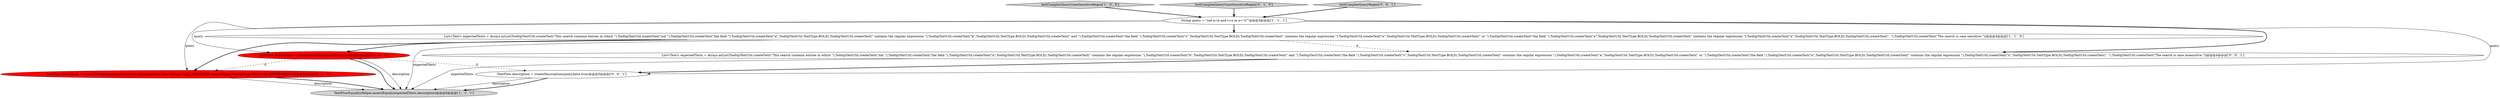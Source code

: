 digraph {
1 [style = filled, label = "TextFlow description = createDescription(query,true,true)@@@5@@@['1', '0', '0']", fillcolor = red, shape = ellipse image = "AAA1AAABBB1BBB"];
5 [style = filled, label = "TextFlow description = createDescription(query,EnumSet.of(SearchRules.SearchFlags.CASE_SENSITIVE,SearchRules.SearchFlags.REGULAR_EXPRESSION))@@@5@@@['0', '1', '0']", fillcolor = red, shape = ellipse image = "AAA1AAABBB2BBB"];
4 [style = filled, label = "testComplexQueryCaseSensitiveRegex['1', '0', '0']", fillcolor = lightgray, shape = diamond image = "AAA0AAABBB1BBB"];
8 [style = filled, label = "TextFlow description = createDescription(query,false,true)@@@5@@@['0', '0', '1']", fillcolor = white, shape = ellipse image = "AAA0AAABBB3BBB"];
6 [style = filled, label = "testComplexQueryCaseSensitiveRegex['0', '1', '0']", fillcolor = lightgray, shape = diamond image = "AAA0AAABBB2BBB"];
9 [style = filled, label = "List<Text> expectedTexts = Arrays.asList(TooltipTextUtil.createText(\"This search contains entries in which \"),TooltipTextUtil.createText(\"not \"),TooltipTextUtil.createText(\"the field \"),TooltipTextUtil.createText(\"a\",TooltipTextUtil.TextType.BOLD),TooltipTextUtil.createText(\" contains the regular expression \"),TooltipTextUtil.createText(\"b\",TooltipTextUtil.TextType.BOLD),TooltipTextUtil.createText(\" and \"),TooltipTextUtil.createText(\"the field \"),TooltipTextUtil.createText(\"c\",TooltipTextUtil.TextType.BOLD),TooltipTextUtil.createText(\" contains the regular expression \"),TooltipTextUtil.createText(\"e\",TooltipTextUtil.TextType.BOLD),TooltipTextUtil.createText(\" or \"),TooltipTextUtil.createText(\"the field \"),TooltipTextUtil.createText(\"e\",TooltipTextUtil.TextType.BOLD),TooltipTextUtil.createText(\" contains the regular expression \"),TooltipTextUtil.createText(\"x\",TooltipTextUtil.TextType.BOLD),TooltipTextUtil.createText(\". \"),TooltipTextUtil.createText(\"The search is case insensitive.\"))@@@4@@@['0', '0', '1']", fillcolor = white, shape = ellipse image = "AAA0AAABBB3BBB"];
7 [style = filled, label = "testComplexQueryRegex['0', '0', '1']", fillcolor = lightgray, shape = diamond image = "AAA0AAABBB3BBB"];
2 [style = filled, label = "String query = \"not a=b and c=e or e=\"x\"\"@@@3@@@['1', '1', '1']", fillcolor = white, shape = ellipse image = "AAA0AAABBB1BBB"];
3 [style = filled, label = "List<Text> expectedTexts = Arrays.asList(TooltipTextUtil.createText(\"This search contains entries in which \"),TooltipTextUtil.createText(\"not \"),TooltipTextUtil.createText(\"the field \"),TooltipTextUtil.createText(\"a\",TooltipTextUtil.TextType.BOLD),TooltipTextUtil.createText(\" contains the regular expression \"),TooltipTextUtil.createText(\"b\",TooltipTextUtil.TextType.BOLD),TooltipTextUtil.createText(\" and \"),TooltipTextUtil.createText(\"the field \"),TooltipTextUtil.createText(\"c\",TooltipTextUtil.TextType.BOLD),TooltipTextUtil.createText(\" contains the regular expression \"),TooltipTextUtil.createText(\"e\",TooltipTextUtil.TextType.BOLD),TooltipTextUtil.createText(\" or \"),TooltipTextUtil.createText(\"the field \"),TooltipTextUtil.createText(\"e\",TooltipTextUtil.TextType.BOLD),TooltipTextUtil.createText(\" contains the regular expression \"),TooltipTextUtil.createText(\"x\",TooltipTextUtil.TextType.BOLD),TooltipTextUtil.createText(\". \"),TooltipTextUtil.createText(\"The search is case sensitive.\"))@@@4@@@['1', '1', '0']", fillcolor = white, shape = ellipse image = "AAA0AAABBB1BBB"];
0 [style = filled, label = "TextFlowEqualityHelper.assertEquals(expectedTexts,description)@@@6@@@['1', '1', '1']", fillcolor = lightgray, shape = ellipse image = "AAA0AAABBB1BBB"];
1->5 [style = dashed, label="0"];
3->1 [style = bold, label=""];
5->0 [style = solid, label="description"];
2->3 [style = bold, label=""];
8->0 [style = solid, label="description"];
2->1 [style = solid, label="query"];
1->0 [style = bold, label=""];
4->2 [style = bold, label=""];
2->9 [style = bold, label=""];
2->5 [style = solid, label="query"];
9->0 [style = solid, label="expectedTexts"];
2->8 [style = solid, label="query"];
9->8 [style = bold, label=""];
1->0 [style = solid, label="description"];
6->2 [style = bold, label=""];
8->0 [style = bold, label=""];
3->0 [style = solid, label="expectedTexts"];
3->5 [style = bold, label=""];
5->0 [style = bold, label=""];
3->9 [style = dashed, label="0"];
7->2 [style = bold, label=""];
1->8 [style = dashed, label="0"];
}
